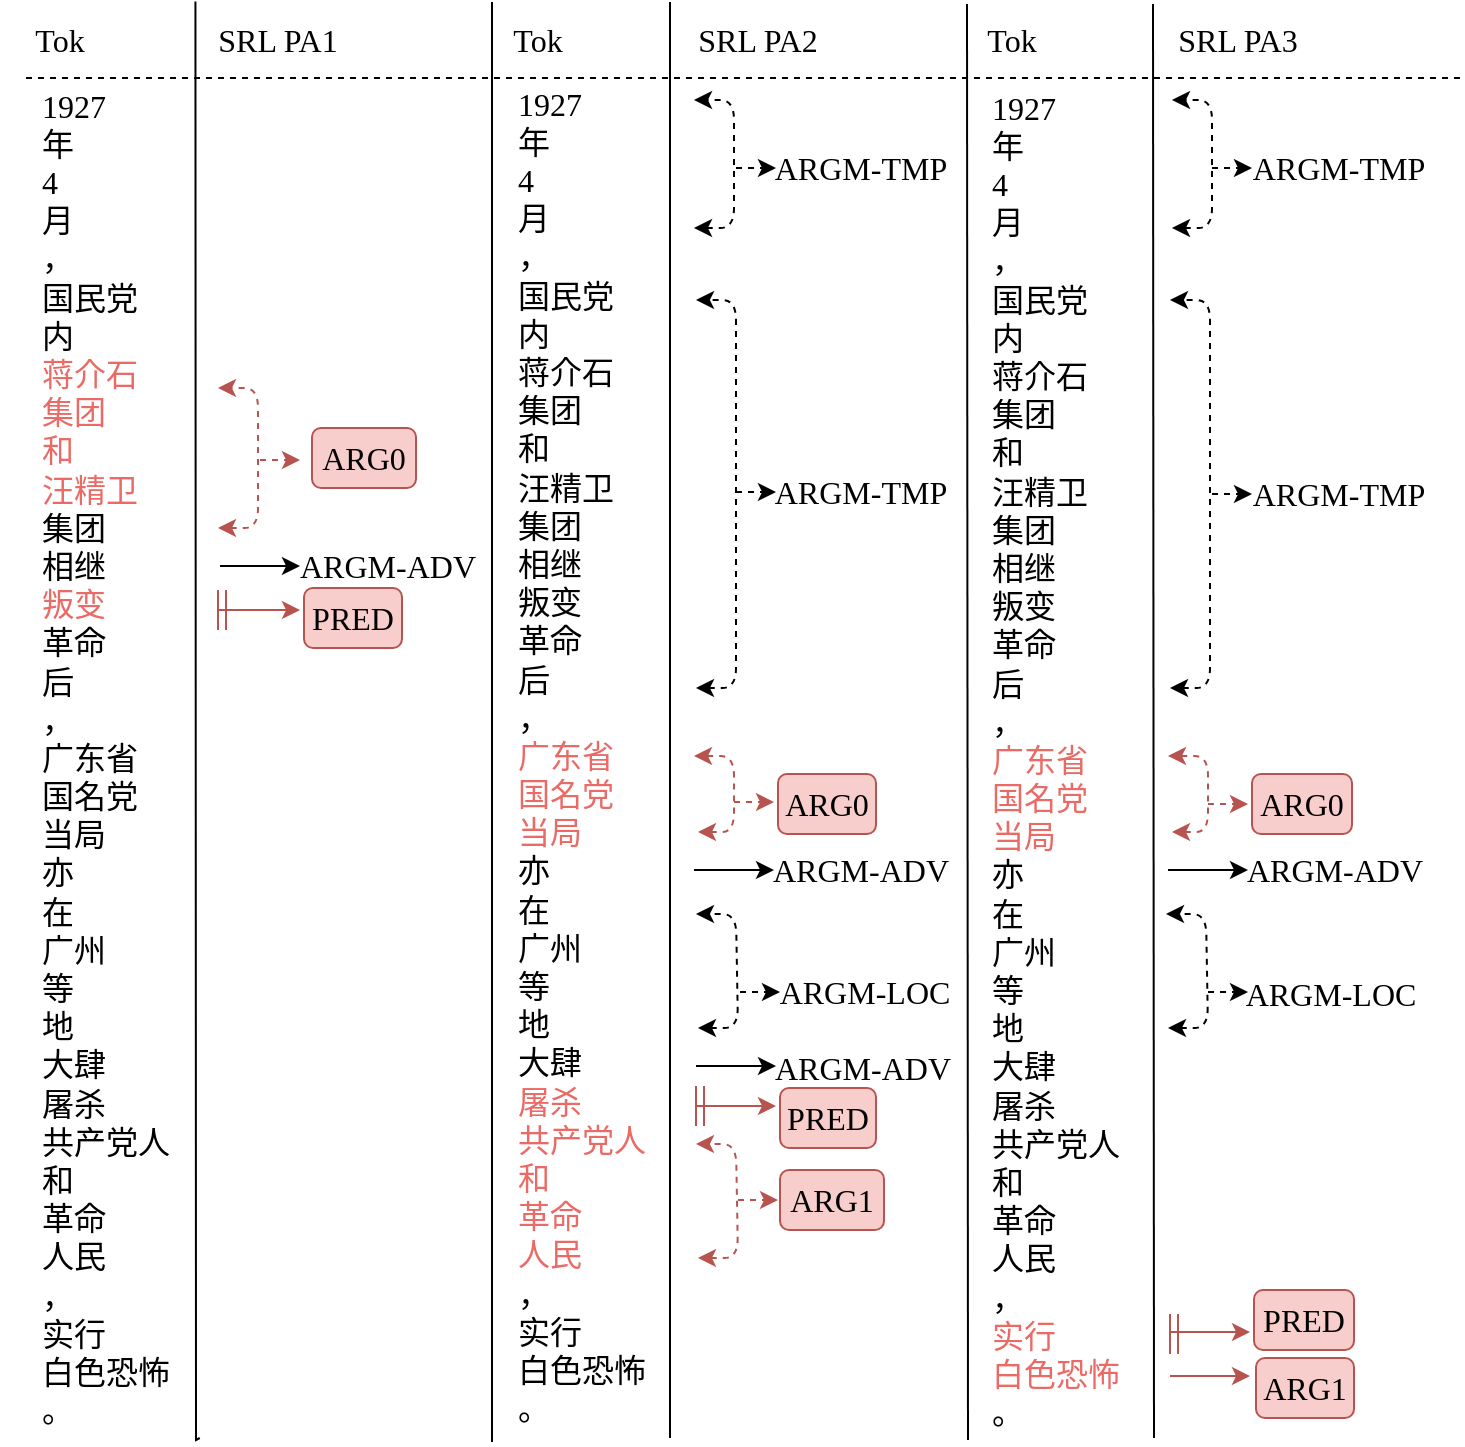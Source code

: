 <mxfile version="17.4.6" type="github">
  <diagram id="4iMt0J-JafovkDGiA1-8" name="Page-1">
    <mxGraphModel dx="1422" dy="738" grid="1" gridSize="10" guides="1" tooltips="1" connect="1" arrows="1" fold="1" page="1" pageScale="1" pageWidth="827" pageHeight="1169" math="0" shadow="0">
      <root>
        <mxCell id="0" />
        <mxCell id="1" parent="0" />
        <mxCell id="4DwHok1q7puBWAiUuw1M-1" value="" style="whiteSpace=wrap;html=1;aspect=fixed;dashed=1;rounded=0;strokeColor=none;" vertex="1" parent="1">
          <mxGeometry x="121" y="106" width="719" height="719" as="geometry" />
        </mxCell>
        <mxCell id="4DwHok1q7puBWAiUuw1M-2" value="" style="endArrow=none;html=1;rounded=0;edgeStyle=orthogonalEdgeStyle;dashed=1;" edge="1" parent="1">
          <mxGeometry width="50" height="50" relative="1" as="geometry">
            <mxPoint x="841" y="145" as="sourcePoint" />
            <mxPoint x="121" y="145" as="targetPoint" />
          </mxGeometry>
        </mxCell>
        <mxCell id="4DwHok1q7puBWAiUuw1M-5" value="" style="endArrow=none;html=1;rounded=0;entryX=0.5;entryY=0;entryDx=0;entryDy=0;" edge="1" parent="1">
          <mxGeometry width="50" height="50" relative="1" as="geometry">
            <mxPoint x="446" y="825" as="sourcePoint" />
            <mxPoint x="446" y="107" as="targetPoint" />
          </mxGeometry>
        </mxCell>
        <mxCell id="4DwHok1q7puBWAiUuw1M-6" value="" style="endArrow=none;html=1;rounded=0;entryX=0.75;entryY=0;entryDx=0;entryDy=0;" edge="1" parent="1">
          <mxGeometry width="50" height="50" relative="1" as="geometry">
            <mxPoint x="595" y="826" as="sourcePoint" />
            <mxPoint x="594.5" y="108" as="targetPoint" />
          </mxGeometry>
        </mxCell>
        <mxCell id="4DwHok1q7puBWAiUuw1M-7" value="&lt;font style=&quot;font-size: 16px&quot;&gt;Tok&lt;/font&gt;" style="text;html=1;strokeColor=none;fillColor=none;align=center;verticalAlign=middle;whiteSpace=wrap;rounded=0;fontFamily=Times New Roman;" vertex="1" parent="1">
          <mxGeometry x="111" y="111" width="60" height="30" as="geometry" />
        </mxCell>
        <mxCell id="4DwHok1q7puBWAiUuw1M-8" value="&lt;font style=&quot;font-size: 16px&quot;&gt;SRL PA1&lt;/font&gt;" style="text;html=1;strokeColor=none;fillColor=none;align=center;verticalAlign=middle;whiteSpace=wrap;rounded=0;fontFamily=Times New Roman;" vertex="1" parent="1">
          <mxGeometry x="210" y="111" width="80" height="30" as="geometry" />
        </mxCell>
        <mxCell id="4DwHok1q7puBWAiUuw1M-10" value="1927&lt;br&gt;年&lt;br&gt;4&lt;br&gt;月&lt;br&gt;，&lt;br&gt;国民党&lt;br&gt;内&lt;br&gt;&lt;font color=&quot;#ea6b66&quot;&gt;蒋介石&lt;br&gt;集团&lt;br&gt;和&lt;br&gt;汪精卫&lt;/font&gt;&lt;br&gt;集团&lt;br&gt;相继&lt;br&gt;&lt;font color=&quot;#ea6b66&quot;&gt;叛变&lt;/font&gt;&lt;br&gt;革命&lt;br&gt;后&lt;br&gt;，&lt;br&gt;广东省&lt;br&gt;国名党&lt;br&gt;当局&lt;br&gt;亦&lt;br&gt;在&lt;br&gt;广州&lt;br&gt;等&lt;br&gt;地&lt;br&gt;大肆&lt;br&gt;屠杀&lt;br&gt;共产党人&lt;br&gt;和&lt;br&gt;革命&lt;br&gt;人民&lt;br&gt;，&lt;br&gt;实行&lt;br&gt;白色恐怖&lt;br&gt;。" style="text;html=1;strokeColor=none;fillColor=none;align=left;verticalAlign=middle;whiteSpace=wrap;rounded=0;fontFamily=Times New Roman;fontSize=16;" vertex="1" parent="1">
          <mxGeometry x="130" y="470" width="70" height="30" as="geometry" />
        </mxCell>
        <mxCell id="4DwHok1q7puBWAiUuw1M-11" value="" style="endArrow=none;html=1;rounded=0;entryX=0.122;entryY=0.001;entryDx=0;entryDy=0;entryPerimeter=0;edgeStyle=orthogonalEdgeStyle;exitX=0.125;exitY=1;exitDx=0;exitDy=0;exitPerimeter=0;" edge="1" parent="1" source="4DwHok1q7puBWAiUuw1M-1" target="4DwHok1q7puBWAiUuw1M-1">
          <mxGeometry width="50" height="50" relative="1" as="geometry">
            <mxPoint x="209" y="800" as="sourcePoint" />
            <mxPoint x="210" y="110" as="targetPoint" />
            <Array as="points">
              <mxPoint x="209" y="826" />
            </Array>
          </mxGeometry>
        </mxCell>
        <mxCell id="4DwHok1q7puBWAiUuw1M-13" value="" style="endArrow=classic;startArrow=classic;html=1;rounded=1;dashed=1;fontFamily=Times New Roman;fontSize=16;fillColor=#f8cecc;strokeColor=#b85450;" edge="1" parent="1">
          <mxGeometry width="50" height="50" relative="1" as="geometry">
            <mxPoint x="220" y="370" as="sourcePoint" />
            <mxPoint x="220" y="300" as="targetPoint" />
            <Array as="points">
              <mxPoint x="240" y="370" />
              <mxPoint x="240" y="300" />
            </Array>
          </mxGeometry>
        </mxCell>
        <mxCell id="4DwHok1q7puBWAiUuw1M-14" value="" style="endArrow=classic;html=1;rounded=0;dashed=1;fontFamily=Times New Roman;fontSize=16;fillColor=#f8cecc;strokeColor=#b85450;" edge="1" parent="1">
          <mxGeometry width="50" height="50" relative="1" as="geometry">
            <mxPoint x="241" y="336" as="sourcePoint" />
            <mxPoint x="261" y="336" as="targetPoint" />
          </mxGeometry>
        </mxCell>
        <mxCell id="4DwHok1q7puBWAiUuw1M-16" value="ARG0" style="text;html=1;strokeColor=#b85450;fillColor=#f8cecc;align=center;verticalAlign=middle;whiteSpace=wrap;rounded=1;fontFamily=Times New Roman;fontSize=16;" vertex="1" parent="1">
          <mxGeometry x="267" y="320" width="52" height="30" as="geometry" />
        </mxCell>
        <mxCell id="4DwHok1q7puBWAiUuw1M-18" value="" style="endArrow=classic;html=1;rounded=0;fontFamily=Times New Roman;fontSize=16;fillColor=#f8cecc;strokeColor=#000000;" edge="1" parent="1">
          <mxGeometry width="50" height="50" relative="1" as="geometry">
            <mxPoint x="221" y="389" as="sourcePoint" />
            <mxPoint x="261" y="389" as="targetPoint" />
          </mxGeometry>
        </mxCell>
        <mxCell id="4DwHok1q7puBWAiUuw1M-19" value="ARGM-ADV" style="text;html=1;strokeColor=none;fillColor=none;align=center;verticalAlign=middle;whiteSpace=wrap;rounded=0;fontFamily=Times New Roman;fontSize=16;" vertex="1" parent="1">
          <mxGeometry x="252" y="374" width="106" height="30" as="geometry" />
        </mxCell>
        <mxCell id="4DwHok1q7puBWAiUuw1M-20" value="" style="endArrow=classic;html=1;rounded=0;fontFamily=Times New Roman;fontSize=16;entryX=0;entryY=1;entryDx=0;entryDy=0;fillColor=#f8cecc;strokeColor=#b85450;" edge="1" parent="1">
          <mxGeometry width="50" height="50" relative="1" as="geometry">
            <mxPoint x="220" y="411" as="sourcePoint" />
            <mxPoint x="261" y="411" as="targetPoint" />
          </mxGeometry>
        </mxCell>
        <mxCell id="4DwHok1q7puBWAiUuw1M-21" value="PRED" style="text;html=1;strokeColor=#b85450;fillColor=#f8cecc;align=center;verticalAlign=middle;whiteSpace=wrap;rounded=1;fontFamily=Times New Roman;fontSize=16;" vertex="1" parent="1">
          <mxGeometry x="263" y="400" width="49" height="30" as="geometry" />
        </mxCell>
        <mxCell id="4DwHok1q7puBWAiUuw1M-22" value="" style="shape=link;html=1;rounded=0;fontFamily=Times New Roman;fontSize=16;startArrow=classic;startFill=1;fillColor=#f8cecc;strokeColor=#b85450;" edge="1" parent="1">
          <mxGeometry width="100" relative="1" as="geometry">
            <mxPoint x="222" y="401" as="sourcePoint" />
            <mxPoint x="222" y="421" as="targetPoint" />
          </mxGeometry>
        </mxCell>
        <mxCell id="4DwHok1q7puBWAiUuw1M-23" value="" style="endArrow=none;html=1;rounded=0;" edge="1" parent="1">
          <mxGeometry width="50" height="50" relative="1" as="geometry">
            <mxPoint x="357" y="827" as="sourcePoint" />
            <mxPoint x="357" y="107" as="targetPoint" />
          </mxGeometry>
        </mxCell>
        <mxCell id="4DwHok1q7puBWAiUuw1M-24" value="&lt;font style=&quot;font-size: 16px&quot;&gt;Tok&lt;/font&gt;" style="text;html=1;strokeColor=none;fillColor=none;align=center;verticalAlign=middle;whiteSpace=wrap;rounded=0;fontFamily=Times New Roman;" vertex="1" parent="1">
          <mxGeometry x="350" y="111" width="60" height="30" as="geometry" />
        </mxCell>
        <mxCell id="4DwHok1q7puBWAiUuw1M-25" value="1927&lt;br&gt;年&lt;br&gt;4&lt;br&gt;月&lt;br&gt;，&lt;br&gt;国民党&lt;br&gt;内&lt;br&gt;蒋介石&lt;br&gt;集团&lt;br&gt;和&lt;br&gt;汪精卫&lt;br&gt;集团&lt;br&gt;相继&lt;br&gt;叛变&lt;br&gt;革命&lt;br&gt;后&lt;br&gt;，&lt;br&gt;&lt;font color=&quot;#ea6b66&quot;&gt;广东省&lt;br&gt;国名党&lt;br&gt;当局&lt;/font&gt;&lt;br&gt;亦&lt;br&gt;在&lt;br&gt;广州&lt;br&gt;等&lt;br&gt;地&lt;br&gt;大肆&lt;br&gt;&lt;font color=&quot;#ea6b66&quot;&gt;屠杀&lt;/font&gt;&lt;br&gt;&lt;font color=&quot;#ea6b66&quot;&gt;共产党人&lt;br&gt;和&lt;br&gt;革命&lt;br&gt;人民&lt;/font&gt;&lt;br&gt;，&lt;br&gt;实行&lt;br&gt;白色恐怖&lt;br&gt;。" style="text;html=1;strokeColor=none;fillColor=none;align=left;verticalAlign=middle;whiteSpace=wrap;rounded=0;fontFamily=Times New Roman;fontSize=16;" vertex="1" parent="1">
          <mxGeometry x="368" y="469" width="70" height="30" as="geometry" />
        </mxCell>
        <mxCell id="4DwHok1q7puBWAiUuw1M-26" value="&lt;font style=&quot;font-size: 16px&quot;&gt;SRL PA2&lt;/font&gt;" style="text;html=1;strokeColor=none;fillColor=none;align=center;verticalAlign=middle;whiteSpace=wrap;rounded=0;fontFamily=Times New Roman;" vertex="1" parent="1">
          <mxGeometry x="450" y="111" width="80" height="30" as="geometry" />
        </mxCell>
        <mxCell id="4DwHok1q7puBWAiUuw1M-27" value="" style="endArrow=classic;startArrow=classic;html=1;rounded=1;dashed=1;fontFamily=Times New Roman;fontSize=16;" edge="1" parent="1">
          <mxGeometry width="50" height="50" relative="1" as="geometry">
            <mxPoint x="458" y="220" as="sourcePoint" />
            <mxPoint x="458" y="156" as="targetPoint" />
            <Array as="points">
              <mxPoint x="478" y="220" />
              <mxPoint x="478" y="156" />
            </Array>
          </mxGeometry>
        </mxCell>
        <mxCell id="4DwHok1q7puBWAiUuw1M-28" value="" style="endArrow=classic;html=1;rounded=0;dashed=1;fontFamily=Times New Roman;fontSize=16;" edge="1" parent="1">
          <mxGeometry width="50" height="50" relative="1" as="geometry">
            <mxPoint x="479" y="190" as="sourcePoint" />
            <mxPoint x="499" y="190" as="targetPoint" />
          </mxGeometry>
        </mxCell>
        <mxCell id="4DwHok1q7puBWAiUuw1M-29" value="ARGM-TMP" style="text;html=1;strokeColor=none;fillColor=none;align=center;verticalAlign=middle;whiteSpace=wrap;rounded=0;fontFamily=Times New Roman;fontSize=16;" vertex="1" parent="1">
          <mxGeometry x="491" y="175" width="101" height="30" as="geometry" />
        </mxCell>
        <mxCell id="4DwHok1q7puBWAiUuw1M-30" value="" style="endArrow=classic;startArrow=classic;html=1;rounded=1;dashed=1;fontFamily=Times New Roman;fontSize=16;" edge="1" parent="1">
          <mxGeometry width="50" height="50" relative="1" as="geometry">
            <mxPoint x="459" y="450" as="sourcePoint" />
            <mxPoint x="459" y="256" as="targetPoint" />
            <Array as="points">
              <mxPoint x="479" y="450" />
              <mxPoint x="479" y="256" />
            </Array>
          </mxGeometry>
        </mxCell>
        <mxCell id="4DwHok1q7puBWAiUuw1M-31" value="" style="endArrow=classic;html=1;rounded=0;dashed=1;fontFamily=Times New Roman;fontSize=16;" edge="1" parent="1">
          <mxGeometry width="50" height="50" relative="1" as="geometry">
            <mxPoint x="479" y="352" as="sourcePoint" />
            <mxPoint x="499" y="352" as="targetPoint" />
          </mxGeometry>
        </mxCell>
        <mxCell id="4DwHok1q7puBWAiUuw1M-32" value="ARGM-TMP" style="text;html=1;strokeColor=none;fillColor=none;align=center;verticalAlign=middle;whiteSpace=wrap;rounded=0;fontFamily=Times New Roman;fontSize=16;" vertex="1" parent="1">
          <mxGeometry x="491" y="337" width="101" height="30" as="geometry" />
        </mxCell>
        <mxCell id="4DwHok1q7puBWAiUuw1M-33" value="" style="endArrow=classic;startArrow=classic;html=1;rounded=1;dashed=1;fontFamily=Times New Roman;fontSize=16;fillColor=#f8cecc;strokeColor=#b85450;" edge="1" parent="1">
          <mxGeometry width="50" height="50" relative="1" as="geometry">
            <mxPoint x="460" y="522" as="sourcePoint" />
            <mxPoint x="458" y="484" as="targetPoint" />
            <Array as="points">
              <mxPoint x="478" y="522" />
              <mxPoint x="478" y="484" />
            </Array>
          </mxGeometry>
        </mxCell>
        <mxCell id="4DwHok1q7puBWAiUuw1M-34" value="" style="endArrow=classic;html=1;rounded=0;dashed=1;fontFamily=Times New Roman;fontSize=16;fillColor=#f8cecc;strokeColor=#b85450;" edge="1" parent="1">
          <mxGeometry width="50" height="50" relative="1" as="geometry">
            <mxPoint x="478" y="507" as="sourcePoint" />
            <mxPoint x="498" y="507" as="targetPoint" />
          </mxGeometry>
        </mxCell>
        <mxCell id="4DwHok1q7puBWAiUuw1M-35" value="ARG0" style="text;html=1;strokeColor=#b85450;fillColor=#f8cecc;align=center;verticalAlign=middle;whiteSpace=wrap;rounded=1;fontFamily=Times New Roman;fontSize=16;" vertex="1" parent="1">
          <mxGeometry x="500" y="493" width="49" height="30" as="geometry" />
        </mxCell>
        <mxCell id="4DwHok1q7puBWAiUuw1M-37" value="" style="endArrow=classic;html=1;rounded=0;fontFamily=Times New Roman;fontSize=16;" edge="1" parent="1">
          <mxGeometry width="50" height="50" relative="1" as="geometry">
            <mxPoint x="458" y="541" as="sourcePoint" />
            <mxPoint x="498" y="541" as="targetPoint" />
          </mxGeometry>
        </mxCell>
        <mxCell id="4DwHok1q7puBWAiUuw1M-38" value="ARGM-ADV" style="text;html=1;strokeColor=none;fillColor=none;align=center;verticalAlign=middle;whiteSpace=wrap;rounded=0;fontFamily=Times New Roman;fontSize=16;" vertex="1" parent="1">
          <mxGeometry x="491" y="526" width="101" height="30" as="geometry" />
        </mxCell>
        <mxCell id="4DwHok1q7puBWAiUuw1M-39" value="" style="endArrow=classic;startArrow=classic;html=1;rounded=1;dashed=1;fontFamily=Times New Roman;fontSize=16;" edge="1" parent="1">
          <mxGeometry width="50" height="50" relative="1" as="geometry">
            <mxPoint x="460" y="620" as="sourcePoint" />
            <mxPoint x="459" y="563" as="targetPoint" />
            <Array as="points">
              <mxPoint x="480" y="620" />
              <mxPoint x="479" y="563" />
            </Array>
          </mxGeometry>
        </mxCell>
        <mxCell id="4DwHok1q7puBWAiUuw1M-40" value="" style="endArrow=classic;html=1;rounded=0;dashed=1;fontFamily=Times New Roman;fontSize=16;" edge="1" parent="1">
          <mxGeometry width="50" height="50" relative="1" as="geometry">
            <mxPoint x="481" y="602" as="sourcePoint" />
            <mxPoint x="501" y="602" as="targetPoint" />
          </mxGeometry>
        </mxCell>
        <mxCell id="4DwHok1q7puBWAiUuw1M-41" value="ARGM-LOC" style="text;html=1;strokeColor=none;fillColor=none;align=center;verticalAlign=middle;whiteSpace=wrap;rounded=0;fontFamily=Times New Roman;fontSize=16;" vertex="1" parent="1">
          <mxGeometry x="493" y="587" width="101" height="30" as="geometry" />
        </mxCell>
        <mxCell id="4DwHok1q7puBWAiUuw1M-42" value="" style="endArrow=classic;html=1;rounded=0;fontFamily=Times New Roman;fontSize=16;" edge="1" parent="1">
          <mxGeometry width="50" height="50" relative="1" as="geometry">
            <mxPoint x="459" y="639" as="sourcePoint" />
            <mxPoint x="499" y="639" as="targetPoint" />
          </mxGeometry>
        </mxCell>
        <mxCell id="4DwHok1q7puBWAiUuw1M-43" value="ARGM-ADV" style="text;html=1;strokeColor=none;fillColor=none;align=center;verticalAlign=middle;whiteSpace=wrap;rounded=0;fontFamily=Times New Roman;fontSize=16;" vertex="1" parent="1">
          <mxGeometry x="492" y="625" width="101" height="30" as="geometry" />
        </mxCell>
        <mxCell id="4DwHok1q7puBWAiUuw1M-45" value="" style="shape=link;html=1;rounded=0;fontFamily=Times New Roman;fontSize=16;startArrow=classic;startFill=1;fillColor=#f8cecc;strokeColor=#b85450;" edge="1" parent="1">
          <mxGeometry width="100" relative="1" as="geometry">
            <mxPoint x="461" y="649" as="sourcePoint" />
            <mxPoint x="461" y="669" as="targetPoint" />
          </mxGeometry>
        </mxCell>
        <mxCell id="4DwHok1q7puBWAiUuw1M-46" value="" style="endArrow=classic;html=1;rounded=0;fontFamily=Times New Roman;fontSize=16;fillColor=#f8cecc;strokeColor=#b85450;" edge="1" parent="1">
          <mxGeometry width="50" height="50" relative="1" as="geometry">
            <mxPoint x="459" y="659" as="sourcePoint" />
            <mxPoint x="499" y="659" as="targetPoint" />
          </mxGeometry>
        </mxCell>
        <mxCell id="4DwHok1q7puBWAiUuw1M-48" value="PRED" style="text;html=1;strokeColor=#b85450;fillColor=#f8cecc;align=center;verticalAlign=middle;whiteSpace=wrap;rounded=1;fontFamily=Times New Roman;fontSize=16;" vertex="1" parent="1">
          <mxGeometry x="501" y="650" width="48" height="30" as="geometry" />
        </mxCell>
        <mxCell id="4DwHok1q7puBWAiUuw1M-49" value="" style="endArrow=classic;startArrow=classic;html=1;rounded=1;dashed=1;fontFamily=Times New Roman;fontSize=16;fillColor=#f8cecc;strokeColor=#b85450;" edge="1" parent="1">
          <mxGeometry width="50" height="50" relative="1" as="geometry">
            <mxPoint x="460" y="735" as="sourcePoint" />
            <mxPoint x="459" y="678" as="targetPoint" />
            <Array as="points">
              <mxPoint x="480" y="735" />
              <mxPoint x="479" y="678" />
            </Array>
          </mxGeometry>
        </mxCell>
        <mxCell id="4DwHok1q7puBWAiUuw1M-50" value="" style="endArrow=classic;html=1;rounded=0;dashed=1;fontFamily=Times New Roman;fontSize=16;fillColor=#f8cecc;strokeColor=#b85450;" edge="1" parent="1">
          <mxGeometry width="50" height="50" relative="1" as="geometry">
            <mxPoint x="480" y="706" as="sourcePoint" />
            <mxPoint x="500" y="706" as="targetPoint" />
          </mxGeometry>
        </mxCell>
        <mxCell id="4DwHok1q7puBWAiUuw1M-51" value="ARG1" style="text;html=1;strokeColor=#b85450;fillColor=#f8cecc;align=center;verticalAlign=middle;whiteSpace=wrap;rounded=1;fontFamily=Times New Roman;fontSize=16;" vertex="1" parent="1">
          <mxGeometry x="501" y="691" width="52" height="30" as="geometry" />
        </mxCell>
        <mxCell id="4DwHok1q7puBWAiUuw1M-52" value="&lt;font style=&quot;font-size: 16px&quot;&gt;Tok&lt;/font&gt;" style="text;html=1;strokeColor=none;fillColor=none;align=center;verticalAlign=middle;whiteSpace=wrap;rounded=0;fontFamily=Times New Roman;" vertex="1" parent="1">
          <mxGeometry x="587" y="111" width="60" height="30" as="geometry" />
        </mxCell>
        <mxCell id="4DwHok1q7puBWAiUuw1M-53" value="1927&lt;br&gt;年&lt;br&gt;4&lt;br&gt;月&lt;br&gt;，&lt;br&gt;国民党&lt;br&gt;内&lt;br&gt;蒋介石&lt;br&gt;集团&lt;br&gt;和&lt;br&gt;汪精卫&lt;br&gt;集团&lt;br&gt;相继&lt;br&gt;叛变&lt;br&gt;革命&lt;br&gt;后&lt;br&gt;，&lt;br&gt;&lt;font color=&quot;#ea6b66&quot;&gt;广东省&lt;br&gt;国名党&lt;br&gt;当局&lt;/font&gt;&lt;br&gt;亦&lt;br&gt;在&lt;br&gt;广州&lt;br&gt;等&lt;br&gt;地&lt;br&gt;大肆&lt;br&gt;屠杀&lt;br&gt;共产党人&lt;br&gt;和&lt;br&gt;革命&lt;br&gt;人民&lt;br&gt;，&lt;br&gt;&lt;font color=&quot;#ea6b66&quot;&gt;实行&lt;br&gt;白色恐怖&lt;/font&gt;&lt;br&gt;。" style="text;html=1;strokeColor=none;fillColor=none;align=left;verticalAlign=middle;whiteSpace=wrap;rounded=0;fontFamily=Times New Roman;fontSize=16;" vertex="1" parent="1">
          <mxGeometry x="605" y="471" width="70" height="30" as="geometry" />
        </mxCell>
        <mxCell id="4DwHok1q7puBWAiUuw1M-54" value="" style="endArrow=none;html=1;rounded=0;entryX=0.75;entryY=0;entryDx=0;entryDy=0;" edge="1" parent="1">
          <mxGeometry width="50" height="50" relative="1" as="geometry">
            <mxPoint x="688" y="825" as="sourcePoint" />
            <mxPoint x="687.5" y="108" as="targetPoint" />
          </mxGeometry>
        </mxCell>
        <mxCell id="4DwHok1q7puBWAiUuw1M-55" value="&lt;font style=&quot;font-size: 16px&quot;&gt;SRL PA3&lt;/font&gt;" style="text;html=1;strokeColor=none;fillColor=none;align=center;verticalAlign=middle;whiteSpace=wrap;rounded=0;fontFamily=Times New Roman;" vertex="1" parent="1">
          <mxGeometry x="690" y="111" width="80" height="30" as="geometry" />
        </mxCell>
        <mxCell id="4DwHok1q7puBWAiUuw1M-56" value="" style="endArrow=classic;startArrow=classic;html=1;rounded=1;dashed=1;fontFamily=Times New Roman;fontSize=16;" edge="1" parent="1">
          <mxGeometry width="50" height="50" relative="1" as="geometry">
            <mxPoint x="697" y="220" as="sourcePoint" />
            <mxPoint x="697" y="156" as="targetPoint" />
            <Array as="points">
              <mxPoint x="717" y="220" />
              <mxPoint x="717" y="156" />
            </Array>
          </mxGeometry>
        </mxCell>
        <mxCell id="4DwHok1q7puBWAiUuw1M-57" value="" style="endArrow=classic;html=1;rounded=0;dashed=1;fontFamily=Times New Roman;fontSize=16;" edge="1" parent="1">
          <mxGeometry width="50" height="50" relative="1" as="geometry">
            <mxPoint x="717" y="190" as="sourcePoint" />
            <mxPoint x="737" y="190" as="targetPoint" />
          </mxGeometry>
        </mxCell>
        <mxCell id="4DwHok1q7puBWAiUuw1M-58" value="ARGM-TMP" style="text;html=1;strokeColor=none;fillColor=none;align=center;verticalAlign=middle;whiteSpace=wrap;rounded=0;fontFamily=Times New Roman;fontSize=16;" vertex="1" parent="1">
          <mxGeometry x="730" y="175" width="101" height="30" as="geometry" />
        </mxCell>
        <mxCell id="4DwHok1q7puBWAiUuw1M-59" value="" style="endArrow=classic;startArrow=classic;html=1;rounded=1;dashed=1;fontFamily=Times New Roman;fontSize=16;" edge="1" parent="1">
          <mxGeometry width="50" height="50" relative="1" as="geometry">
            <mxPoint x="696" y="450" as="sourcePoint" />
            <mxPoint x="696" y="256" as="targetPoint" />
            <Array as="points">
              <mxPoint x="716" y="450" />
              <mxPoint x="716" y="256" />
            </Array>
          </mxGeometry>
        </mxCell>
        <mxCell id="4DwHok1q7puBWAiUuw1M-60" value="" style="endArrow=classic;html=1;rounded=0;dashed=1;fontFamily=Times New Roman;fontSize=16;" edge="1" parent="1">
          <mxGeometry width="50" height="50" relative="1" as="geometry">
            <mxPoint x="717" y="353" as="sourcePoint" />
            <mxPoint x="737" y="353" as="targetPoint" />
          </mxGeometry>
        </mxCell>
        <mxCell id="4DwHok1q7puBWAiUuw1M-61" value="ARGM-TMP" style="text;html=1;strokeColor=none;fillColor=none;align=center;verticalAlign=middle;whiteSpace=wrap;rounded=0;fontFamily=Times New Roman;fontSize=16;" vertex="1" parent="1">
          <mxGeometry x="730" y="338" width="101" height="30" as="geometry" />
        </mxCell>
        <mxCell id="4DwHok1q7puBWAiUuw1M-62" value="" style="endArrow=classic;startArrow=classic;html=1;rounded=1;dashed=1;fontFamily=Times New Roman;fontSize=16;fillColor=#f8cecc;strokeColor=#b85450;" edge="1" parent="1">
          <mxGeometry width="50" height="50" relative="1" as="geometry">
            <mxPoint x="697" y="522" as="sourcePoint" />
            <mxPoint x="695" y="484" as="targetPoint" />
            <Array as="points">
              <mxPoint x="715" y="522" />
              <mxPoint x="715" y="484" />
            </Array>
          </mxGeometry>
        </mxCell>
        <mxCell id="4DwHok1q7puBWAiUuw1M-63" value="" style="endArrow=classic;html=1;rounded=0;dashed=1;fontFamily=Times New Roman;fontSize=16;fillColor=#f8cecc;strokeColor=#b85450;" edge="1" parent="1">
          <mxGeometry width="50" height="50" relative="1" as="geometry">
            <mxPoint x="715" y="508" as="sourcePoint" />
            <mxPoint x="735" y="508" as="targetPoint" />
          </mxGeometry>
        </mxCell>
        <mxCell id="4DwHok1q7puBWAiUuw1M-64" value="ARG0" style="text;html=1;strokeColor=#b85450;fillColor=#f8cecc;align=center;verticalAlign=middle;whiteSpace=wrap;rounded=1;fontFamily=Times New Roman;fontSize=16;" vertex="1" parent="1">
          <mxGeometry x="737" y="493" width="50" height="30" as="geometry" />
        </mxCell>
        <mxCell id="4DwHok1q7puBWAiUuw1M-65" value="" style="endArrow=classic;html=1;rounded=0;fontFamily=Times New Roman;fontSize=16;" edge="1" parent="1">
          <mxGeometry width="50" height="50" relative="1" as="geometry">
            <mxPoint x="695" y="541" as="sourcePoint" />
            <mxPoint x="735" y="541" as="targetPoint" />
          </mxGeometry>
        </mxCell>
        <mxCell id="4DwHok1q7puBWAiUuw1M-66" value="ARGM-ADV" style="text;html=1;strokeColor=none;fillColor=none;align=center;verticalAlign=middle;whiteSpace=wrap;rounded=0;fontFamily=Times New Roman;fontSize=16;" vertex="1" parent="1">
          <mxGeometry x="728" y="526" width="101" height="30" as="geometry" />
        </mxCell>
        <mxCell id="4DwHok1q7puBWAiUuw1M-67" value="" style="endArrow=classic;startArrow=classic;html=1;rounded=1;dashed=1;fontFamily=Times New Roman;fontSize=16;" edge="1" parent="1">
          <mxGeometry width="50" height="50" relative="1" as="geometry">
            <mxPoint x="695" y="620" as="sourcePoint" />
            <mxPoint x="694" y="563" as="targetPoint" />
            <Array as="points">
              <mxPoint x="715" y="620" />
              <mxPoint x="714" y="563" />
            </Array>
          </mxGeometry>
        </mxCell>
        <mxCell id="4DwHok1q7puBWAiUuw1M-68" value="" style="endArrow=classic;html=1;rounded=0;dashed=1;fontFamily=Times New Roman;fontSize=16;" edge="1" parent="1">
          <mxGeometry width="50" height="50" relative="1" as="geometry">
            <mxPoint x="715" y="602" as="sourcePoint" />
            <mxPoint x="735" y="602" as="targetPoint" />
          </mxGeometry>
        </mxCell>
        <mxCell id="4DwHok1q7puBWAiUuw1M-69" value="ARGM-LOC" style="text;html=1;strokeColor=none;fillColor=none;align=center;verticalAlign=middle;whiteSpace=wrap;rounded=0;fontFamily=Times New Roman;fontSize=16;" vertex="1" parent="1">
          <mxGeometry x="726" y="588" width="101" height="30" as="geometry" />
        </mxCell>
        <mxCell id="4DwHok1q7puBWAiUuw1M-70" value="" style="shape=link;html=1;rounded=0;fontFamily=Times New Roman;fontSize=16;startArrow=classic;startFill=1;fillColor=#f8cecc;strokeColor=#b85450;" edge="1" parent="1">
          <mxGeometry width="100" relative="1" as="geometry">
            <mxPoint x="698" y="763" as="sourcePoint" />
            <mxPoint x="698" y="783" as="targetPoint" />
          </mxGeometry>
        </mxCell>
        <mxCell id="4DwHok1q7puBWAiUuw1M-71" value="" style="endArrow=classic;html=1;rounded=0;fontFamily=Times New Roman;fontSize=16;fillColor=#f8cecc;strokeColor=#b85450;" edge="1" parent="1">
          <mxGeometry width="50" height="50" relative="1" as="geometry">
            <mxPoint x="696" y="772" as="sourcePoint" />
            <mxPoint x="736" y="772" as="targetPoint" />
          </mxGeometry>
        </mxCell>
        <mxCell id="4DwHok1q7puBWAiUuw1M-72" value="PRED" style="text;html=1;strokeColor=#b85450;fillColor=#f8cecc;align=center;verticalAlign=middle;whiteSpace=wrap;rounded=1;fontFamily=Times New Roman;fontSize=16;" vertex="1" parent="1">
          <mxGeometry x="738" y="751" width="50" height="30" as="geometry" />
        </mxCell>
        <mxCell id="4DwHok1q7puBWAiUuw1M-73" value="" style="endArrow=classic;html=1;rounded=0;fontFamily=Times New Roman;fontSize=16;fillColor=#f8cecc;strokeColor=#b85450;" edge="1" parent="1">
          <mxGeometry width="50" height="50" relative="1" as="geometry">
            <mxPoint x="696" y="794" as="sourcePoint" />
            <mxPoint x="736" y="794" as="targetPoint" />
          </mxGeometry>
        </mxCell>
        <mxCell id="4DwHok1q7puBWAiUuw1M-74" value="ARG1" style="text;html=1;strokeColor=#b85450;fillColor=#f8cecc;align=center;verticalAlign=middle;whiteSpace=wrap;rounded=1;fontFamily=Times New Roman;fontSize=16;" vertex="1" parent="1">
          <mxGeometry x="739" y="785" width="49" height="30" as="geometry" />
        </mxCell>
      </root>
    </mxGraphModel>
  </diagram>
</mxfile>
